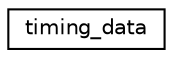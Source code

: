 digraph "Graphical Class Hierarchy"
{
  edge [fontname="Helvetica",fontsize="10",labelfontname="Helvetica",labelfontsize="10"];
  node [fontname="Helvetica",fontsize="10",shape=record];
  rankdir="LR";
  Node0 [label="timing_data",height=0.2,width=0.4,color="black", fillcolor="white", style="filled",URL="$structtiming__data.html"];
}
